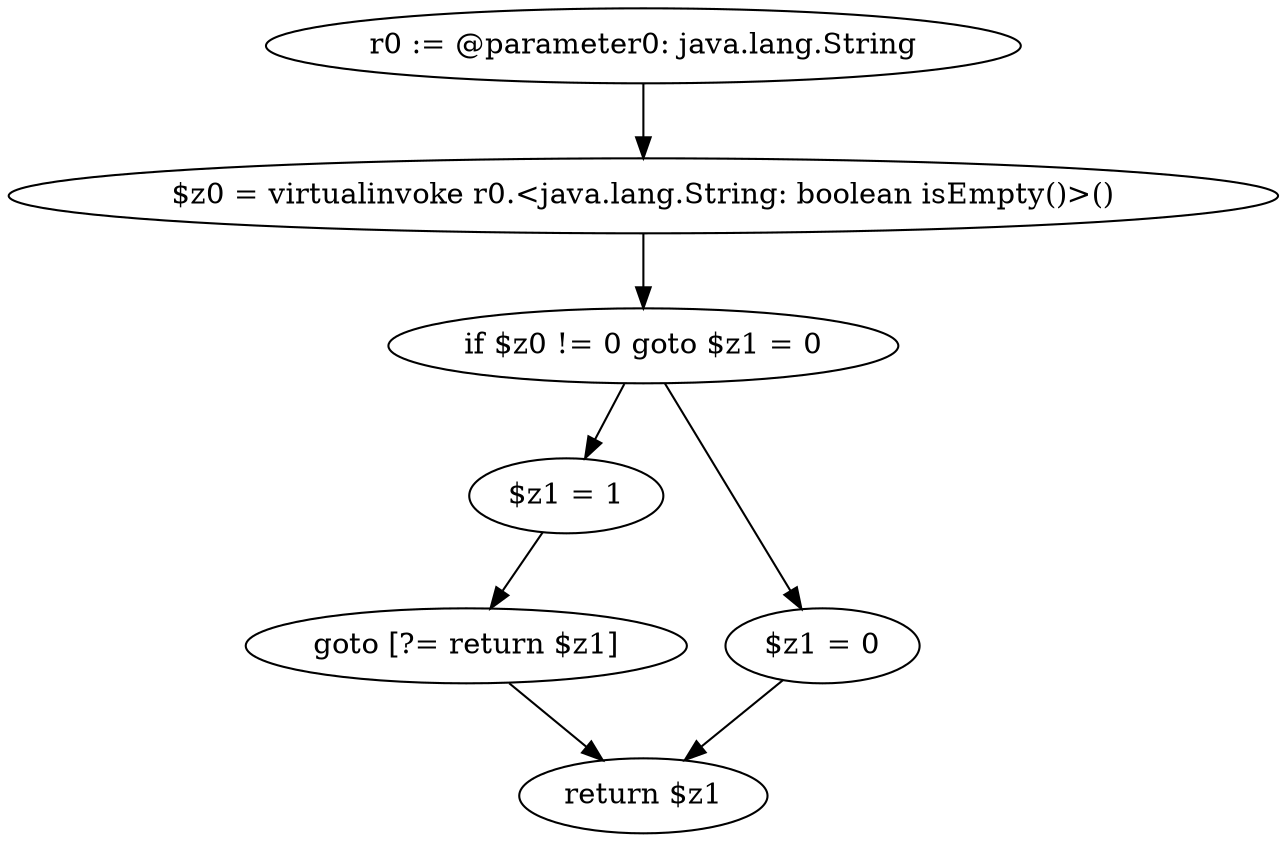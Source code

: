 digraph "unitGraph" {
    "r0 := @parameter0: java.lang.String"
    "$z0 = virtualinvoke r0.<java.lang.String: boolean isEmpty()>()"
    "if $z0 != 0 goto $z1 = 0"
    "$z1 = 1"
    "goto [?= return $z1]"
    "$z1 = 0"
    "return $z1"
    "r0 := @parameter0: java.lang.String"->"$z0 = virtualinvoke r0.<java.lang.String: boolean isEmpty()>()";
    "$z0 = virtualinvoke r0.<java.lang.String: boolean isEmpty()>()"->"if $z0 != 0 goto $z1 = 0";
    "if $z0 != 0 goto $z1 = 0"->"$z1 = 1";
    "if $z0 != 0 goto $z1 = 0"->"$z1 = 0";
    "$z1 = 1"->"goto [?= return $z1]";
    "goto [?= return $z1]"->"return $z1";
    "$z1 = 0"->"return $z1";
}
